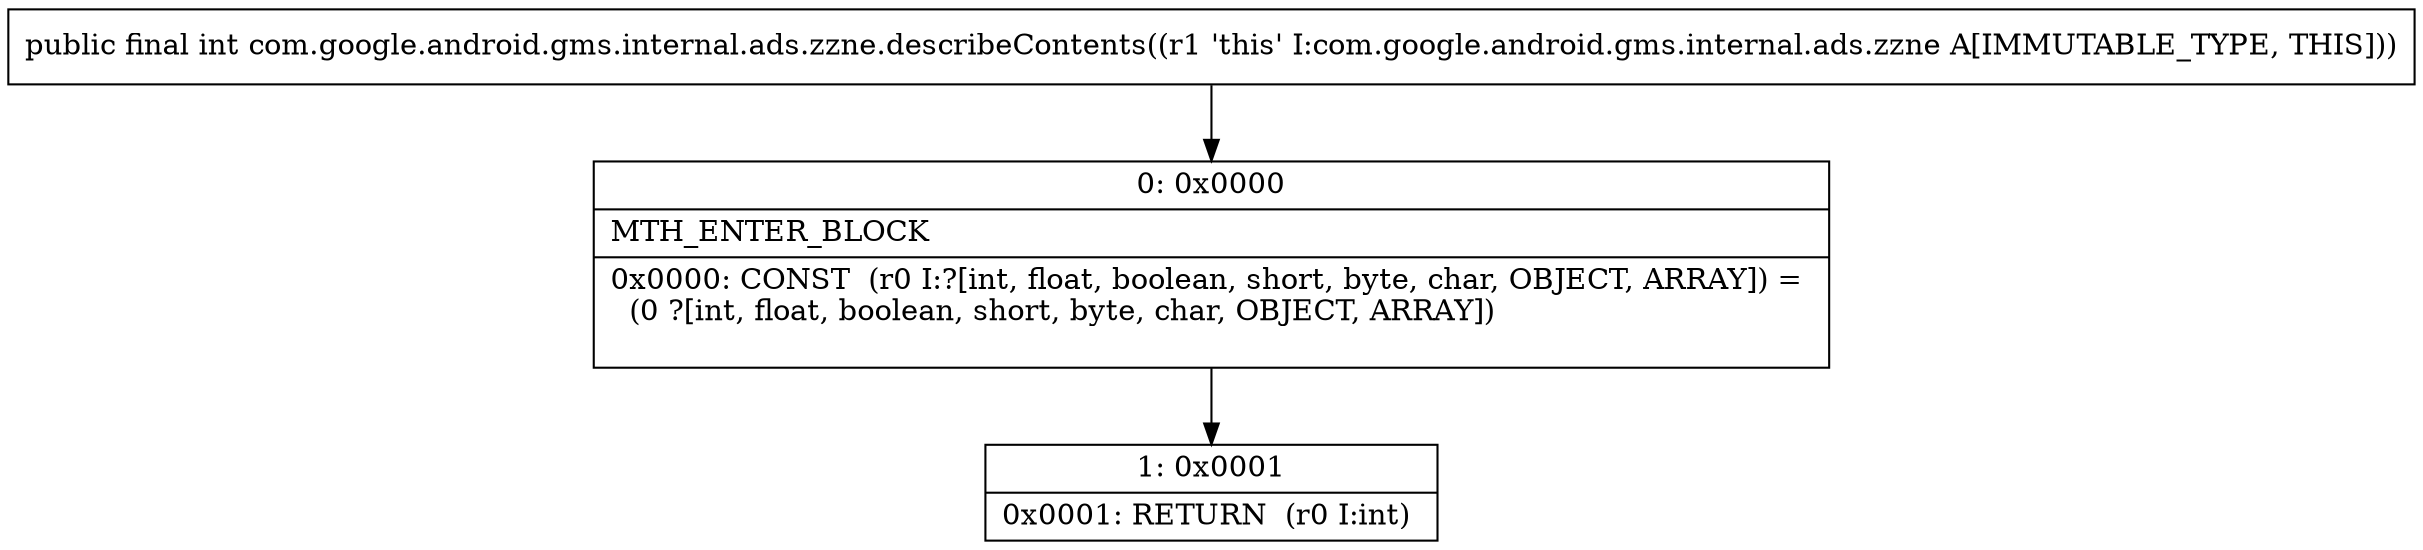 digraph "CFG forcom.google.android.gms.internal.ads.zzne.describeContents()I" {
Node_0 [shape=record,label="{0\:\ 0x0000|MTH_ENTER_BLOCK\l|0x0000: CONST  (r0 I:?[int, float, boolean, short, byte, char, OBJECT, ARRAY]) = \l  (0 ?[int, float, boolean, short, byte, char, OBJECT, ARRAY])\l \l}"];
Node_1 [shape=record,label="{1\:\ 0x0001|0x0001: RETURN  (r0 I:int) \l}"];
MethodNode[shape=record,label="{public final int com.google.android.gms.internal.ads.zzne.describeContents((r1 'this' I:com.google.android.gms.internal.ads.zzne A[IMMUTABLE_TYPE, THIS])) }"];
MethodNode -> Node_0;
Node_0 -> Node_1;
}

